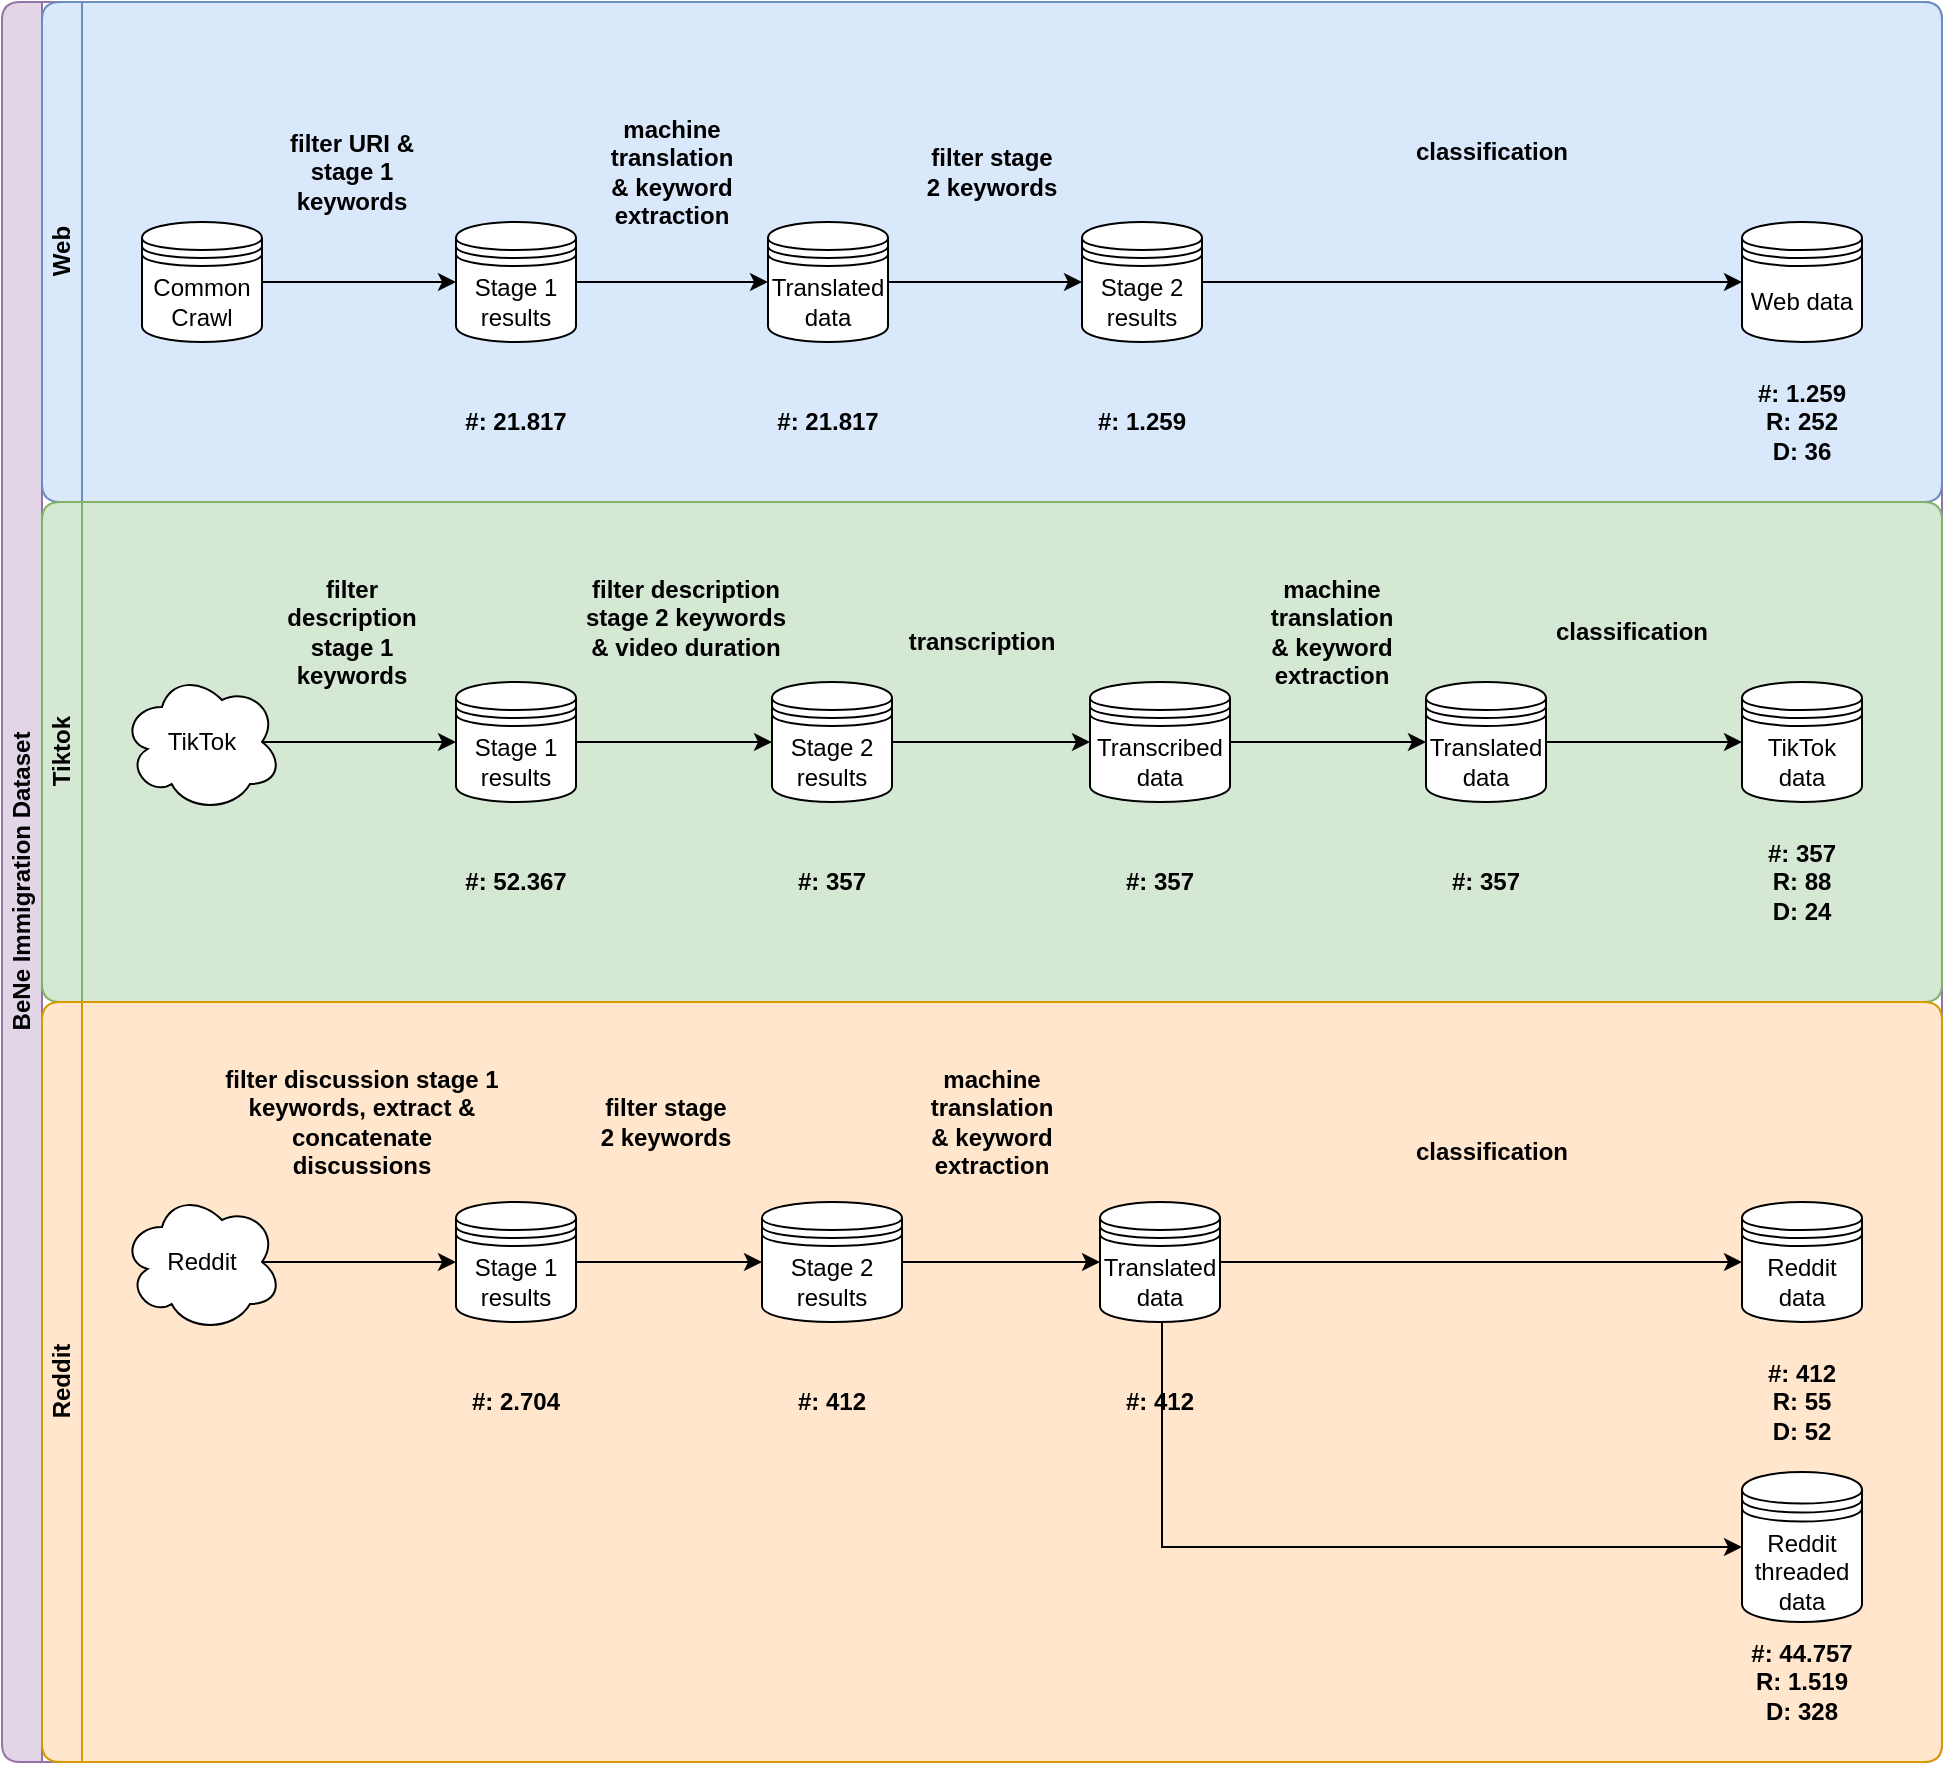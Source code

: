 <mxfile version="26.2.13">
  <diagram id="prtHgNgQTEPvFCAcTncT" name="Page-1">
    <mxGraphModel dx="2019" dy="1163" grid="1" gridSize="10" guides="1" tooltips="1" connect="1" arrows="1" fold="1" page="1" pageScale="1" pageWidth="827" pageHeight="1169" math="0" shadow="0">
      <root>
        <mxCell id="0" />
        <mxCell id="1" parent="0" />
        <mxCell id="dNxyNK7c78bLwvsdeMH5-19" value="BeNe Immigration Dataset" style="swimlane;html=1;childLayout=stackLayout;resizeParent=1;resizeParentMax=0;horizontal=0;startSize=20;horizontalStack=0;movable=1;resizable=1;rotatable=1;deletable=1;editable=1;locked=0;connectable=1;rounded=1;fillColor=#e1d5e7;strokeColor=#9673a6;" parent="1" vertex="1">
          <mxGeometry x="30" y="255" width="970" height="880" as="geometry">
            <mxRectangle x="120" y="120" width="40" height="50" as="alternateBounds" />
          </mxGeometry>
        </mxCell>
        <mxCell id="dNxyNK7c78bLwvsdeMH5-20" value="Web" style="swimlane;html=1;startSize=20;horizontal=0;rounded=1;fillColor=#dae8fc;strokeColor=#6c8ebf;gradientColor=none;fillStyle=auto;swimlaneFillColor=#DAE8FC;" parent="dNxyNK7c78bLwvsdeMH5-19" vertex="1">
          <mxGeometry x="20" width="950" height="250" as="geometry" />
        </mxCell>
        <mxCell id="ugW0ozdRzP4cKi9ihy_w-2" value="Common Crawl" style="shape=datastore;whiteSpace=wrap;html=1;rounded=1;" parent="dNxyNK7c78bLwvsdeMH5-20" vertex="1">
          <mxGeometry x="50" y="110" width="60" height="60" as="geometry" />
        </mxCell>
        <mxCell id="ugW0ozdRzP4cKi9ihy_w-12" style="edgeStyle=orthogonalEdgeStyle;rounded=1;orthogonalLoop=1;jettySize=auto;html=1;exitX=1;exitY=0.5;exitDx=0;exitDy=0;" parent="dNxyNK7c78bLwvsdeMH5-20" source="ugW0ozdRzP4cKi9ihy_w-5" target="ugW0ozdRzP4cKi9ihy_w-6" edge="1">
          <mxGeometry relative="1" as="geometry" />
        </mxCell>
        <mxCell id="ugW0ozdRzP4cKi9ihy_w-5" value="Stage 1 results" style="shape=datastore;whiteSpace=wrap;html=1;rounded=1;" parent="dNxyNK7c78bLwvsdeMH5-20" vertex="1">
          <mxGeometry x="207" y="110" width="60" height="60" as="geometry" />
        </mxCell>
        <mxCell id="ugW0ozdRzP4cKi9ihy_w-13" style="edgeStyle=orthogonalEdgeStyle;rounded=1;orthogonalLoop=1;jettySize=auto;html=1;exitX=1;exitY=0.5;exitDx=0;exitDy=0;entryX=0;entryY=0.5;entryDx=0;entryDy=0;" parent="dNxyNK7c78bLwvsdeMH5-20" source="ugW0ozdRzP4cKi9ihy_w-6" target="ugW0ozdRzP4cKi9ihy_w-7" edge="1">
          <mxGeometry relative="1" as="geometry" />
        </mxCell>
        <mxCell id="ugW0ozdRzP4cKi9ihy_w-6" value="Translated data" style="shape=datastore;whiteSpace=wrap;html=1;rounded=1;" parent="dNxyNK7c78bLwvsdeMH5-20" vertex="1">
          <mxGeometry x="363" y="110" width="60" height="60" as="geometry" />
        </mxCell>
        <mxCell id="ugW0ozdRzP4cKi9ihy_w-14" style="edgeStyle=orthogonalEdgeStyle;rounded=1;orthogonalLoop=1;jettySize=auto;html=1;exitX=1;exitY=0.5;exitDx=0;exitDy=0;entryX=0;entryY=0.5;entryDx=0;entryDy=0;" parent="dNxyNK7c78bLwvsdeMH5-20" source="ugW0ozdRzP4cKi9ihy_w-7" target="ugW0ozdRzP4cKi9ihy_w-8" edge="1">
          <mxGeometry relative="1" as="geometry" />
        </mxCell>
        <mxCell id="ugW0ozdRzP4cKi9ihy_w-7" value="Stage 2 results" style="shape=datastore;whiteSpace=wrap;html=1;rounded=1;" parent="dNxyNK7c78bLwvsdeMH5-20" vertex="1">
          <mxGeometry x="520" y="110" width="60" height="60" as="geometry" />
        </mxCell>
        <mxCell id="ugW0ozdRzP4cKi9ihy_w-8" value="Web data" style="shape=datastore;whiteSpace=wrap;html=1;rounded=1;" parent="dNxyNK7c78bLwvsdeMH5-20" vertex="1">
          <mxGeometry x="850" y="110" width="60" height="60" as="geometry" />
        </mxCell>
        <mxCell id="ugW0ozdRzP4cKi9ihy_w-9" value="" style="endArrow=classic;html=1;rounded=1;exitX=1;exitY=0.5;exitDx=0;exitDy=0;entryX=0;entryY=0.5;entryDx=0;entryDy=0;" parent="dNxyNK7c78bLwvsdeMH5-20" source="ugW0ozdRzP4cKi9ihy_w-2" target="ugW0ozdRzP4cKi9ihy_w-5" edge="1">
          <mxGeometry width="50" height="50" relative="1" as="geometry">
            <mxPoint x="150" y="140" as="sourcePoint" />
            <mxPoint x="450" y="580" as="targetPoint" />
          </mxGeometry>
        </mxCell>
        <mxCell id="ugW0ozdRzP4cKi9ihy_w-10" value="&lt;b&gt;filter URI &amp;amp; stage 1 keywords&lt;/b&gt;" style="text;html=1;align=center;verticalAlign=middle;whiteSpace=wrap;rounded=1;" parent="dNxyNK7c78bLwvsdeMH5-20" vertex="1">
          <mxGeometry x="120" y="70" width="70" height="30" as="geometry" />
        </mxCell>
        <mxCell id="ugW0ozdRzP4cKi9ihy_w-15" value="&lt;b&gt;filter stage 2 keywords&lt;/b&gt;" style="text;html=1;align=center;verticalAlign=middle;whiteSpace=wrap;rounded=1;" parent="dNxyNK7c78bLwvsdeMH5-20" vertex="1">
          <mxGeometry x="440" y="70" width="70" height="30" as="geometry" />
        </mxCell>
        <mxCell id="ugW0ozdRzP4cKi9ihy_w-16" value="&lt;b&gt;machine translation &amp;amp; keyword extraction&lt;/b&gt;" style="text;html=1;align=center;verticalAlign=middle;whiteSpace=wrap;rounded=1;" parent="dNxyNK7c78bLwvsdeMH5-20" vertex="1">
          <mxGeometry x="280" y="70" width="70" height="30" as="geometry" />
        </mxCell>
        <mxCell id="ugW0ozdRzP4cKi9ihy_w-17" value="&lt;b&gt;classification&lt;/b&gt;" style="text;html=1;align=center;verticalAlign=middle;whiteSpace=wrap;rounded=1;" parent="dNxyNK7c78bLwvsdeMH5-20" vertex="1">
          <mxGeometry x="690" y="60" width="70" height="30" as="geometry" />
        </mxCell>
        <mxCell id="oxhq3QY5mhj4Ew_57Wnm-9" value="&lt;b&gt;#: 21.817&lt;/b&gt;" style="text;html=1;align=center;verticalAlign=middle;whiteSpace=wrap;rounded=1;" parent="dNxyNK7c78bLwvsdeMH5-20" vertex="1">
          <mxGeometry x="202" y="195" width="70" height="30" as="geometry" />
        </mxCell>
        <mxCell id="oxhq3QY5mhj4Ew_57Wnm-10" value="&lt;b&gt;#: 21.817&lt;/b&gt;" style="text;html=1;align=center;verticalAlign=middle;whiteSpace=wrap;rounded=1;" parent="dNxyNK7c78bLwvsdeMH5-20" vertex="1">
          <mxGeometry x="358" y="195" width="70" height="30" as="geometry" />
        </mxCell>
        <mxCell id="oxhq3QY5mhj4Ew_57Wnm-11" value="&lt;b&gt;#: 1.259&lt;/b&gt;" style="text;html=1;align=center;verticalAlign=middle;whiteSpace=wrap;rounded=1;" parent="dNxyNK7c78bLwvsdeMH5-20" vertex="1">
          <mxGeometry x="515" y="195" width="70" height="30" as="geometry" />
        </mxCell>
        <mxCell id="oxhq3QY5mhj4Ew_57Wnm-12" value="&lt;b&gt;#: 1.259&lt;/b&gt;&lt;div&gt;&lt;b&gt;R: 252&lt;/b&gt;&lt;/div&gt;&lt;div&gt;&lt;b&gt;D: 36&lt;/b&gt;&lt;/div&gt;" style="text;html=1;align=center;verticalAlign=middle;whiteSpace=wrap;rounded=1;" parent="dNxyNK7c78bLwvsdeMH5-20" vertex="1">
          <mxGeometry x="845" y="195" width="70" height="30" as="geometry" />
        </mxCell>
        <mxCell id="dNxyNK7c78bLwvsdeMH5-21" value="Tiktok" style="swimlane;html=1;startSize=20;horizontal=0;rounded=1;fillColor=#d5e8d4;strokeColor=#82b366;swimlaneFillColor=#D5E8D4;" parent="dNxyNK7c78bLwvsdeMH5-19" vertex="1">
          <mxGeometry x="20" y="250" width="950" height="250" as="geometry" />
        </mxCell>
        <mxCell id="ugW0ozdRzP4cKi9ihy_w-19" style="edgeStyle=orthogonalEdgeStyle;rounded=1;orthogonalLoop=1;jettySize=auto;html=1;exitX=0.875;exitY=0.5;exitDx=0;exitDy=0;exitPerimeter=0;" parent="dNxyNK7c78bLwvsdeMH5-21" source="ugW0ozdRzP4cKi9ihy_w-3" target="ugW0ozdRzP4cKi9ihy_w-18" edge="1">
          <mxGeometry relative="1" as="geometry" />
        </mxCell>
        <mxCell id="ugW0ozdRzP4cKi9ihy_w-3" value="TikTok" style="ellipse;shape=cloud;whiteSpace=wrap;html=1;rounded=1;" parent="dNxyNK7c78bLwvsdeMH5-21" vertex="1">
          <mxGeometry x="40" y="85" width="80" height="70" as="geometry" />
        </mxCell>
        <mxCell id="ugW0ozdRzP4cKi9ihy_w-23" value="" style="edgeStyle=orthogonalEdgeStyle;rounded=1;orthogonalLoop=1;jettySize=auto;html=1;" parent="dNxyNK7c78bLwvsdeMH5-21" source="ugW0ozdRzP4cKi9ihy_w-18" target="ugW0ozdRzP4cKi9ihy_w-21" edge="1">
          <mxGeometry relative="1" as="geometry" />
        </mxCell>
        <mxCell id="ugW0ozdRzP4cKi9ihy_w-18" value="Stage 1 results" style="shape=datastore;whiteSpace=wrap;html=1;rounded=1;" parent="dNxyNK7c78bLwvsdeMH5-21" vertex="1">
          <mxGeometry x="207" y="90" width="60" height="60" as="geometry" />
        </mxCell>
        <mxCell id="ugW0ozdRzP4cKi9ihy_w-20" value="&lt;b&gt;filter description stage 1 keywords&lt;/b&gt;" style="text;html=1;align=center;verticalAlign=middle;whiteSpace=wrap;rounded=1;" parent="dNxyNK7c78bLwvsdeMH5-21" vertex="1">
          <mxGeometry x="120" y="50" width="70" height="30" as="geometry" />
        </mxCell>
        <mxCell id="ugW0ozdRzP4cKi9ihy_w-26" value="" style="edgeStyle=orthogonalEdgeStyle;rounded=1;orthogonalLoop=1;jettySize=auto;html=1;" parent="dNxyNK7c78bLwvsdeMH5-21" source="ugW0ozdRzP4cKi9ihy_w-21" target="ugW0ozdRzP4cKi9ihy_w-25" edge="1">
          <mxGeometry relative="1" as="geometry" />
        </mxCell>
        <mxCell id="ugW0ozdRzP4cKi9ihy_w-21" value="Stage 2 results" style="shape=datastore;whiteSpace=wrap;html=1;rounded=1;" parent="dNxyNK7c78bLwvsdeMH5-21" vertex="1">
          <mxGeometry x="365" y="90" width="60" height="60" as="geometry" />
        </mxCell>
        <mxCell id="ugW0ozdRzP4cKi9ihy_w-24" value="&lt;b&gt;filter description stage 2 keywords &amp;amp; video duration&lt;/b&gt;" style="text;html=1;align=center;verticalAlign=middle;whiteSpace=wrap;rounded=1;" parent="dNxyNK7c78bLwvsdeMH5-21" vertex="1">
          <mxGeometry x="267" y="35" width="110" height="45" as="geometry" />
        </mxCell>
        <mxCell id="ugW0ozdRzP4cKi9ihy_w-30" value="" style="edgeStyle=orthogonalEdgeStyle;rounded=1;orthogonalLoop=1;jettySize=auto;html=1;" parent="dNxyNK7c78bLwvsdeMH5-21" source="ugW0ozdRzP4cKi9ihy_w-25" target="ugW0ozdRzP4cKi9ihy_w-28" edge="1">
          <mxGeometry relative="1" as="geometry" />
        </mxCell>
        <mxCell id="ugW0ozdRzP4cKi9ihy_w-25" value="Transcribed data" style="shape=datastore;whiteSpace=wrap;html=1;rounded=1;" parent="dNxyNK7c78bLwvsdeMH5-21" vertex="1">
          <mxGeometry x="524" y="90" width="70" height="60" as="geometry" />
        </mxCell>
        <mxCell id="ugW0ozdRzP4cKi9ihy_w-27" value="&lt;b&gt;transcription&lt;/b&gt;" style="text;html=1;align=center;verticalAlign=middle;whiteSpace=wrap;rounded=1;" parent="dNxyNK7c78bLwvsdeMH5-21" vertex="1">
          <mxGeometry x="435" y="55" width="70" height="30" as="geometry" />
        </mxCell>
        <mxCell id="ugW0ozdRzP4cKi9ihy_w-46" value="" style="edgeStyle=orthogonalEdgeStyle;rounded=1;orthogonalLoop=1;jettySize=auto;html=1;" parent="dNxyNK7c78bLwvsdeMH5-21" source="ugW0ozdRzP4cKi9ihy_w-28" target="ugW0ozdRzP4cKi9ihy_w-45" edge="1">
          <mxGeometry relative="1" as="geometry" />
        </mxCell>
        <mxCell id="ugW0ozdRzP4cKi9ihy_w-28" value="Translated data" style="shape=datastore;whiteSpace=wrap;html=1;rounded=1;" parent="dNxyNK7c78bLwvsdeMH5-21" vertex="1">
          <mxGeometry x="692" y="90" width="60" height="60" as="geometry" />
        </mxCell>
        <mxCell id="ugW0ozdRzP4cKi9ihy_w-29" value="&lt;b&gt;machine translation &amp;amp; keyword extraction&lt;/b&gt;" style="text;html=1;align=center;verticalAlign=middle;whiteSpace=wrap;rounded=1;" parent="dNxyNK7c78bLwvsdeMH5-21" vertex="1">
          <mxGeometry x="610" y="50" width="70" height="30" as="geometry" />
        </mxCell>
        <mxCell id="ugW0ozdRzP4cKi9ihy_w-45" value="TikTok data" style="shape=datastore;whiteSpace=wrap;html=1;rounded=1;" parent="dNxyNK7c78bLwvsdeMH5-21" vertex="1">
          <mxGeometry x="850" y="90" width="60" height="60" as="geometry" />
        </mxCell>
        <mxCell id="ugW0ozdRzP4cKi9ihy_w-47" value="&lt;b&gt;classification&lt;/b&gt;" style="text;html=1;align=center;verticalAlign=middle;whiteSpace=wrap;rounded=1;" parent="dNxyNK7c78bLwvsdeMH5-21" vertex="1">
          <mxGeometry x="760" y="50" width="70" height="30" as="geometry" />
        </mxCell>
        <mxCell id="oxhq3QY5mhj4Ew_57Wnm-13" value="&lt;b&gt;#: 52.367&lt;/b&gt;" style="text;html=1;align=center;verticalAlign=middle;whiteSpace=wrap;rounded=1;" parent="dNxyNK7c78bLwvsdeMH5-21" vertex="1">
          <mxGeometry x="202" y="175" width="70" height="30" as="geometry" />
        </mxCell>
        <mxCell id="oxhq3QY5mhj4Ew_57Wnm-14" value="&lt;b&gt;#: 357&lt;/b&gt;" style="text;html=1;align=center;verticalAlign=middle;whiteSpace=wrap;rounded=1;" parent="dNxyNK7c78bLwvsdeMH5-21" vertex="1">
          <mxGeometry x="360" y="175" width="70" height="30" as="geometry" />
        </mxCell>
        <mxCell id="oxhq3QY5mhj4Ew_57Wnm-15" value="&lt;b&gt;#: 357&lt;/b&gt;" style="text;html=1;align=center;verticalAlign=middle;whiteSpace=wrap;rounded=1;" parent="dNxyNK7c78bLwvsdeMH5-21" vertex="1">
          <mxGeometry x="524" y="175" width="70" height="30" as="geometry" />
        </mxCell>
        <mxCell id="oxhq3QY5mhj4Ew_57Wnm-16" value="&lt;b&gt;#: 357&lt;/b&gt;" style="text;html=1;align=center;verticalAlign=middle;whiteSpace=wrap;rounded=1;" parent="dNxyNK7c78bLwvsdeMH5-21" vertex="1">
          <mxGeometry x="687" y="175" width="70" height="30" as="geometry" />
        </mxCell>
        <mxCell id="oxhq3QY5mhj4Ew_57Wnm-17" value="&lt;b&gt;#: 357&lt;/b&gt;&lt;div&gt;&lt;b&gt;R: 88&lt;/b&gt;&lt;/div&gt;&lt;div&gt;&lt;b&gt;D: 24&lt;/b&gt;&lt;/div&gt;" style="text;html=1;align=center;verticalAlign=middle;whiteSpace=wrap;rounded=1;" parent="dNxyNK7c78bLwvsdeMH5-21" vertex="1">
          <mxGeometry x="845" y="175" width="70" height="30" as="geometry" />
        </mxCell>
        <mxCell id="dNxyNK7c78bLwvsdeMH5-22" value="Reddit" style="swimlane;html=1;startSize=20;horizontal=0;rounded=1;fillColor=#ffe6cc;strokeColor=#d79b00;swimlaneFillColor=#FFE6CC;" parent="dNxyNK7c78bLwvsdeMH5-19" vertex="1">
          <mxGeometry x="20" y="500" width="950" height="380" as="geometry" />
        </mxCell>
        <mxCell id="ugW0ozdRzP4cKi9ihy_w-50" style="edgeStyle=orthogonalEdgeStyle;rounded=1;orthogonalLoop=1;jettySize=auto;html=1;exitX=0.875;exitY=0.5;exitDx=0;exitDy=0;exitPerimeter=0;" parent="dNxyNK7c78bLwvsdeMH5-22" source="ugW0ozdRzP4cKi9ihy_w-51" edge="1">
          <mxGeometry relative="1" as="geometry">
            <mxPoint x="207" y="130" as="targetPoint" />
          </mxGeometry>
        </mxCell>
        <mxCell id="ugW0ozdRzP4cKi9ihy_w-51" value="Reddit" style="ellipse;shape=cloud;whiteSpace=wrap;html=1;rounded=1;" parent="dNxyNK7c78bLwvsdeMH5-22" vertex="1">
          <mxGeometry x="40" y="95" width="80" height="70" as="geometry" />
        </mxCell>
        <mxCell id="ugW0ozdRzP4cKi9ihy_w-54" value="&lt;b&gt;filter discussion stage 1 keywords,&amp;nbsp;&lt;/b&gt;&lt;b&gt;extract &amp;amp; concatenate discussions&lt;/b&gt;" style="text;html=1;align=center;verticalAlign=middle;whiteSpace=wrap;rounded=1;" parent="dNxyNK7c78bLwvsdeMH5-22" vertex="1">
          <mxGeometry x="90" y="30" width="140" height="60" as="geometry" />
        </mxCell>
        <mxCell id="ugW0ozdRzP4cKi9ihy_w-55" value="" style="edgeStyle=orthogonalEdgeStyle;rounded=1;orthogonalLoop=1;jettySize=auto;html=1;" parent="dNxyNK7c78bLwvsdeMH5-22" source="ugW0ozdRzP4cKi9ihy_w-56" target="ugW0ozdRzP4cKi9ihy_w-59" edge="1">
          <mxGeometry relative="1" as="geometry" />
        </mxCell>
        <mxCell id="ugW0ozdRzP4cKi9ihy_w-56" value="Stage 1 results" style="shape=datastore;whiteSpace=wrap;html=1;rounded=1;" parent="dNxyNK7c78bLwvsdeMH5-22" vertex="1">
          <mxGeometry x="207" y="100" width="60" height="60" as="geometry" />
        </mxCell>
        <mxCell id="ugW0ozdRzP4cKi9ihy_w-58" value="" style="edgeStyle=orthogonalEdgeStyle;rounded=1;orthogonalLoop=1;jettySize=auto;html=1;" parent="dNxyNK7c78bLwvsdeMH5-22" source="ugW0ozdRzP4cKi9ihy_w-59" target="ugW0ozdRzP4cKi9ihy_w-62" edge="1">
          <mxGeometry relative="1" as="geometry" />
        </mxCell>
        <mxCell id="ugW0ozdRzP4cKi9ihy_w-59" value="Stage 2 results" style="shape=datastore;whiteSpace=wrap;html=1;rounded=1;" parent="dNxyNK7c78bLwvsdeMH5-22" vertex="1">
          <mxGeometry x="360" y="100" width="70" height="60" as="geometry" />
        </mxCell>
        <mxCell id="ugW0ozdRzP4cKi9ihy_w-60" value="&lt;b&gt;filter stage 2 keywords&lt;/b&gt;" style="text;html=1;align=center;verticalAlign=middle;whiteSpace=wrap;rounded=1;" parent="dNxyNK7c78bLwvsdeMH5-22" vertex="1">
          <mxGeometry x="277" y="45" width="70" height="30" as="geometry" />
        </mxCell>
        <mxCell id="ugW0ozdRzP4cKi9ihy_w-61" value="" style="edgeStyle=orthogonalEdgeStyle;rounded=1;orthogonalLoop=1;jettySize=auto;html=1;" parent="dNxyNK7c78bLwvsdeMH5-22" source="ugW0ozdRzP4cKi9ihy_w-62" target="ugW0ozdRzP4cKi9ihy_w-64" edge="1">
          <mxGeometry relative="1" as="geometry" />
        </mxCell>
        <mxCell id="2yYRqjhKEZkg-xB81bI9-3" style="edgeStyle=orthogonalEdgeStyle;rounded=0;orthogonalLoop=1;jettySize=auto;html=1;entryX=0;entryY=0.5;entryDx=0;entryDy=0;" edge="1" parent="dNxyNK7c78bLwvsdeMH5-22" source="ugW0ozdRzP4cKi9ihy_w-62" target="2yYRqjhKEZkg-xB81bI9-1">
          <mxGeometry relative="1" as="geometry">
            <Array as="points">
              <mxPoint x="560" y="273" />
            </Array>
          </mxGeometry>
        </mxCell>
        <mxCell id="ugW0ozdRzP4cKi9ihy_w-62" value="Translated data" style="shape=datastore;whiteSpace=wrap;html=1;rounded=1;" parent="dNxyNK7c78bLwvsdeMH5-22" vertex="1">
          <mxGeometry x="529" y="100" width="60" height="60" as="geometry" />
        </mxCell>
        <mxCell id="ugW0ozdRzP4cKi9ihy_w-63" value="&lt;b&gt;machine translation &amp;amp; keyword extraction&lt;/b&gt;" style="text;html=1;align=center;verticalAlign=middle;whiteSpace=wrap;rounded=1;" parent="dNxyNK7c78bLwvsdeMH5-22" vertex="1">
          <mxGeometry x="440" y="45" width="70" height="30" as="geometry" />
        </mxCell>
        <mxCell id="ugW0ozdRzP4cKi9ihy_w-64" value="Reddit data" style="shape=datastore;whiteSpace=wrap;html=1;rounded=1;" parent="dNxyNK7c78bLwvsdeMH5-22" vertex="1">
          <mxGeometry x="850" y="100" width="60" height="60" as="geometry" />
        </mxCell>
        <mxCell id="ugW0ozdRzP4cKi9ihy_w-65" value="&lt;b&gt;classification&lt;/b&gt;" style="text;html=1;align=center;verticalAlign=middle;whiteSpace=wrap;rounded=1;" parent="dNxyNK7c78bLwvsdeMH5-22" vertex="1">
          <mxGeometry x="690" y="60" width="70" height="30" as="geometry" />
        </mxCell>
        <mxCell id="oxhq3QY5mhj4Ew_57Wnm-18" value="&lt;b&gt;#: 2.704&lt;/b&gt;" style="text;html=1;align=center;verticalAlign=middle;whiteSpace=wrap;rounded=1;" parent="dNxyNK7c78bLwvsdeMH5-22" vertex="1">
          <mxGeometry x="202" y="185" width="70" height="30" as="geometry" />
        </mxCell>
        <mxCell id="oxhq3QY5mhj4Ew_57Wnm-20" value="&lt;b&gt;#: 412&lt;/b&gt;" style="text;html=1;align=center;verticalAlign=middle;whiteSpace=wrap;rounded=1;" parent="dNxyNK7c78bLwvsdeMH5-22" vertex="1">
          <mxGeometry x="360" y="185" width="70" height="30" as="geometry" />
        </mxCell>
        <mxCell id="oxhq3QY5mhj4Ew_57Wnm-21" value="&lt;b&gt;#: 412&lt;/b&gt;" style="text;html=1;align=center;verticalAlign=middle;whiteSpace=wrap;rounded=1;" parent="dNxyNK7c78bLwvsdeMH5-22" vertex="1">
          <mxGeometry x="524" y="185" width="70" height="30" as="geometry" />
        </mxCell>
        <mxCell id="oxhq3QY5mhj4Ew_57Wnm-22" value="&lt;b&gt;#: 412&lt;/b&gt;&lt;div&gt;&lt;b&gt;R: 55&lt;/b&gt;&lt;/div&gt;&lt;div&gt;&lt;b&gt;D: 52&lt;/b&gt;&lt;/div&gt;" style="text;html=1;align=center;verticalAlign=middle;whiteSpace=wrap;rounded=1;" parent="dNxyNK7c78bLwvsdeMH5-22" vertex="1">
          <mxGeometry x="845" y="185" width="70" height="30" as="geometry" />
        </mxCell>
        <mxCell id="2yYRqjhKEZkg-xB81bI9-1" value="Reddit threaded data" style="shape=datastore;whiteSpace=wrap;html=1;rounded=1;" vertex="1" parent="dNxyNK7c78bLwvsdeMH5-22">
          <mxGeometry x="850" y="235" width="60" height="75" as="geometry" />
        </mxCell>
        <mxCell id="2yYRqjhKEZkg-xB81bI9-2" value="&lt;b&gt;#: 44.757&lt;/b&gt;&lt;div&gt;&lt;b&gt;R: 1.519&lt;/b&gt;&lt;/div&gt;&lt;div&gt;&lt;b&gt;D: 328&lt;/b&gt;&lt;/div&gt;" style="text;html=1;align=center;verticalAlign=middle;whiteSpace=wrap;rounded=1;" vertex="1" parent="dNxyNK7c78bLwvsdeMH5-22">
          <mxGeometry x="845" y="325" width="70" height="30" as="geometry" />
        </mxCell>
      </root>
    </mxGraphModel>
  </diagram>
</mxfile>
